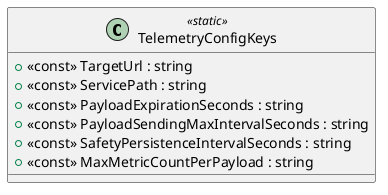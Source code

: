 @startuml
class TelemetryConfigKeys <<static>> {
    + <<const>> TargetUrl : string
    + <<const>> ServicePath : string
    + <<const>> PayloadExpirationSeconds : string
    + <<const>> PayloadSendingMaxIntervalSeconds : string
    + <<const>> SafetyPersistenceIntervalSeconds : string
    + <<const>> MaxMetricCountPerPayload : string
}
@enduml
